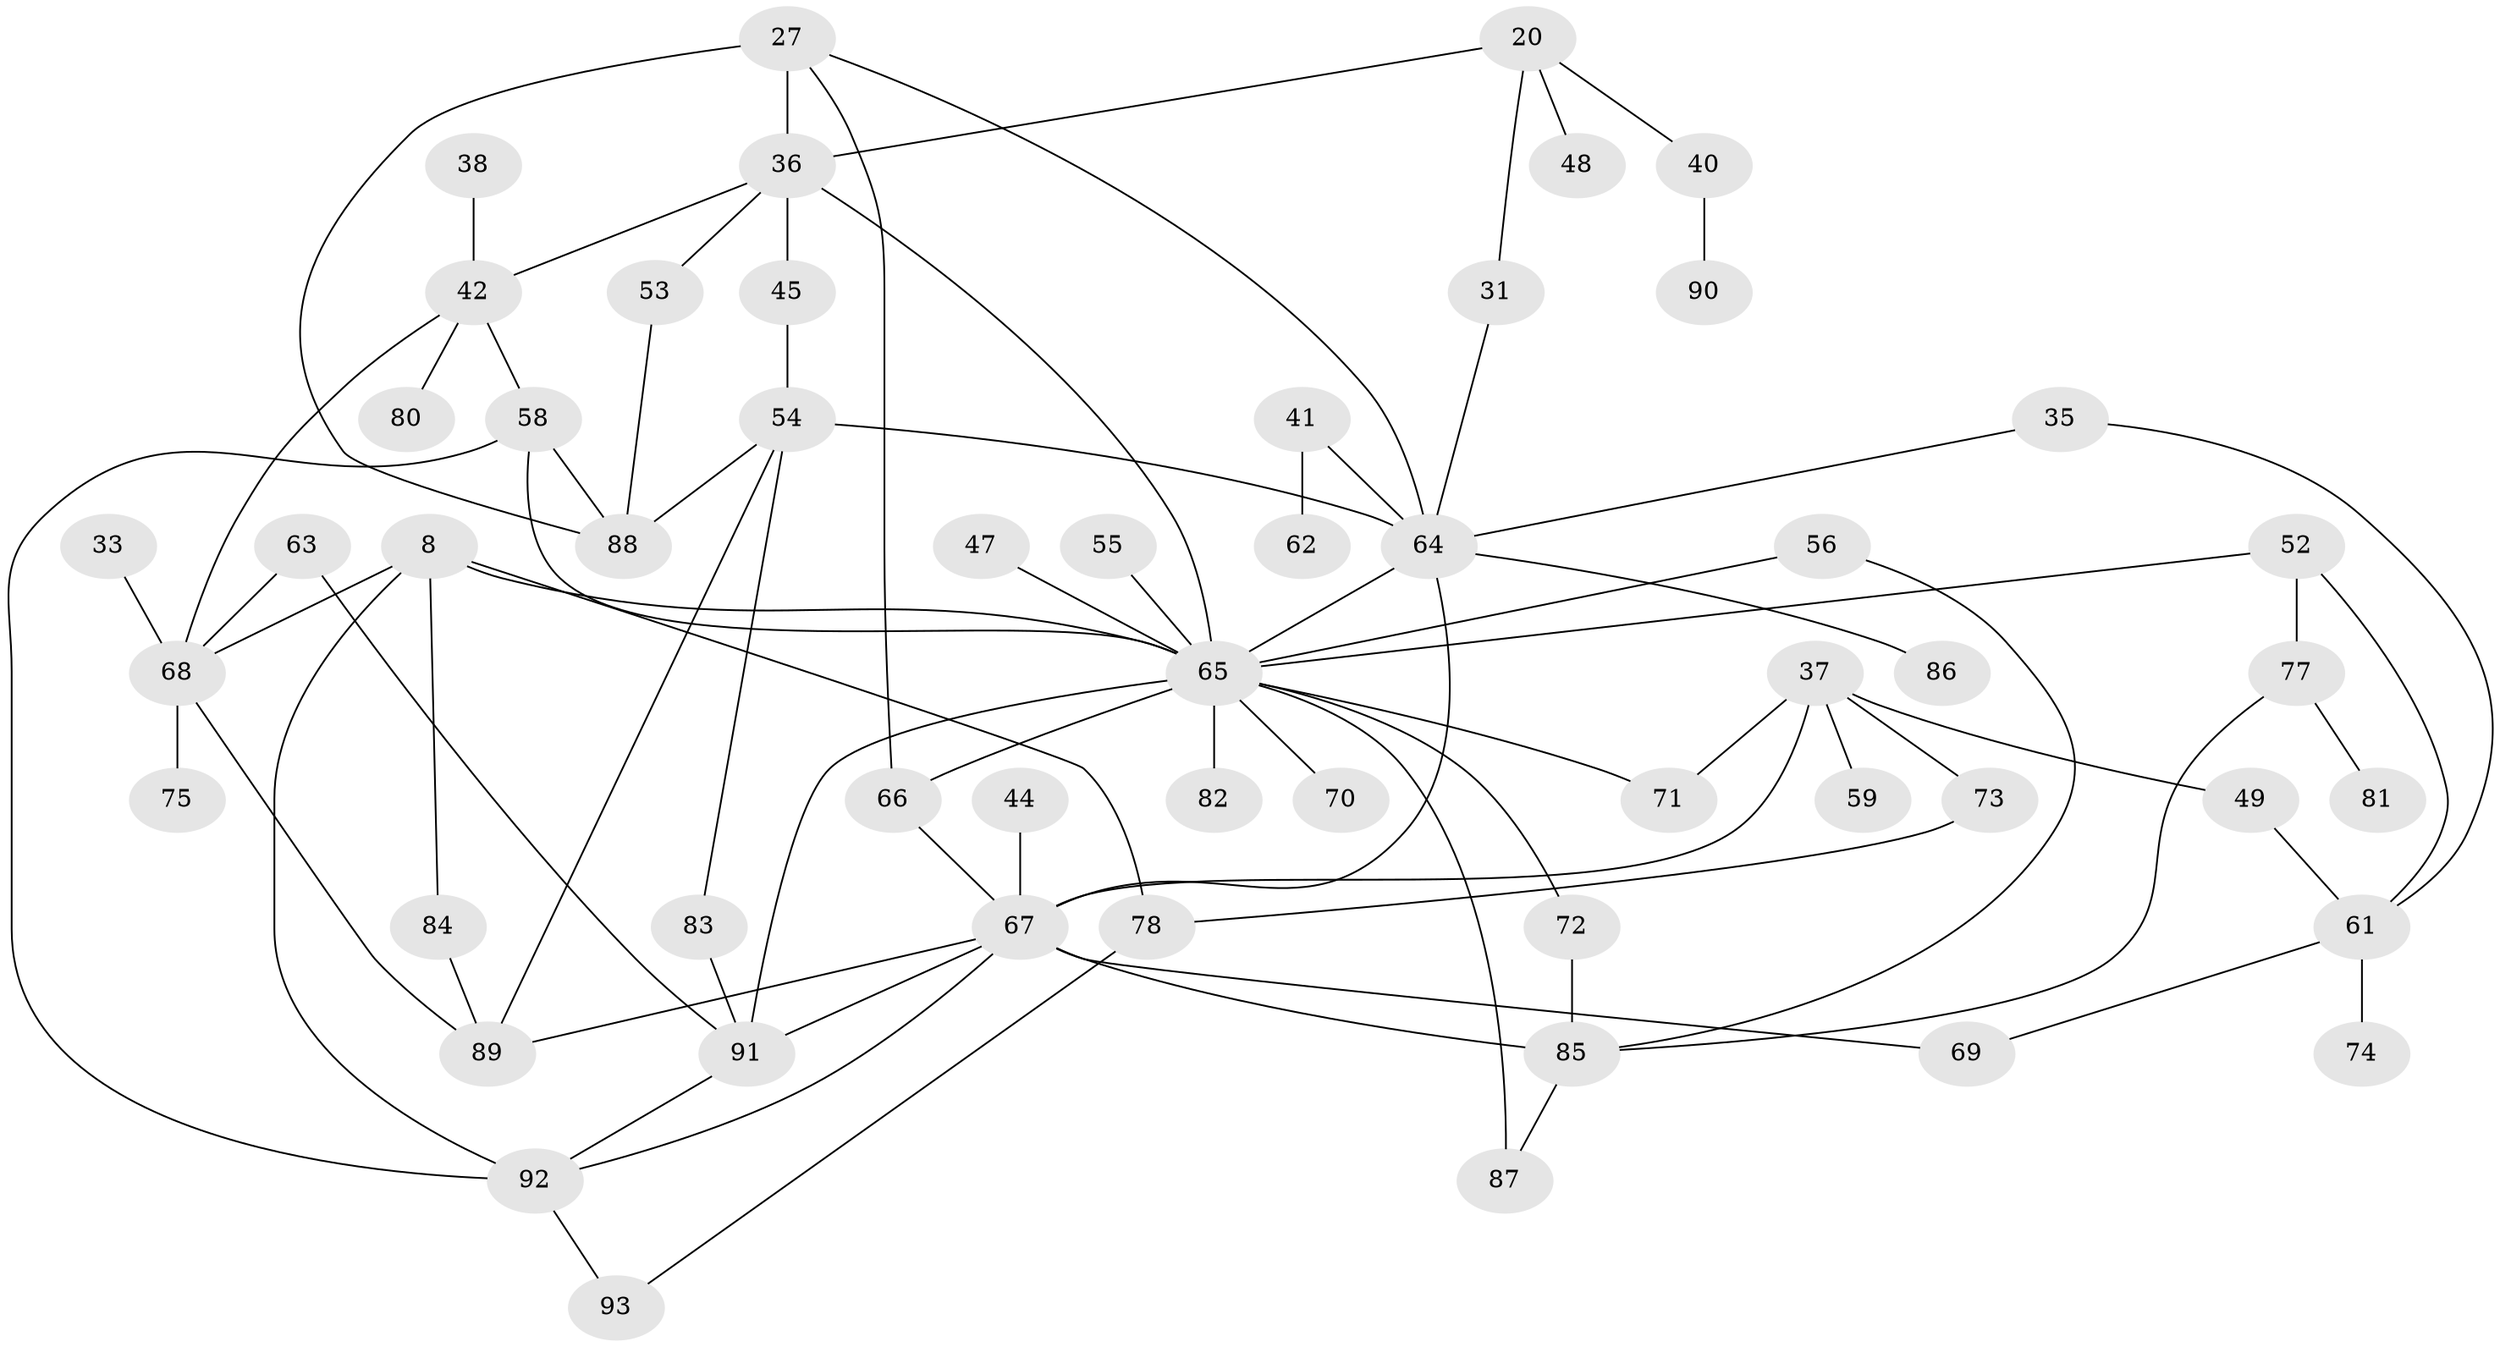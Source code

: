 // original degree distribution, {3: 0.22580645161290322, 5: 0.06451612903225806, 7: 0.021505376344086023, 8: 0.010752688172043012, 2: 0.3118279569892473, 6: 0.03225806451612903, 4: 0.12903225806451613, 1: 0.20430107526881722}
// Generated by graph-tools (version 1.1) at 2025/45/03/04/25 21:45:28]
// undirected, 55 vertices, 83 edges
graph export_dot {
graph [start="1"]
  node [color=gray90,style=filled];
  8;
  20;
  27 [super="+2"];
  31;
  33;
  35;
  36 [super="+14"];
  37 [super="+25+34"];
  38;
  40;
  41;
  42 [super="+26"];
  44;
  45;
  47;
  48;
  49;
  52;
  53;
  54;
  55;
  56;
  58 [super="+32"];
  59;
  61;
  62;
  63 [super="+23"];
  64 [super="+3+6"];
  65 [super="+30+7+50"];
  66 [super="+11+39"];
  67 [super="+9+51"];
  68 [super="+24+43"];
  69;
  70;
  71;
  72;
  73;
  74;
  75;
  77;
  78;
  80;
  81;
  82;
  83;
  84;
  85 [super="+13"];
  86;
  87;
  88 [super="+15+18+76"];
  89;
  90;
  91 [super="+60"];
  92 [super="+79"];
  93;
  8 -- 84;
  8 -- 92 [weight=2];
  8 -- 78;
  8 -- 68;
  8 -- 65;
  20 -- 40;
  20 -- 48;
  20 -- 31;
  20 -- 36;
  27 -- 36;
  27 -- 64;
  27 -- 66;
  27 -- 88 [weight=2];
  31 -- 64;
  33 -- 68;
  35 -- 61;
  35 -- 64;
  36 -- 53;
  36 -- 45;
  36 -- 42;
  36 -- 65 [weight=2];
  37 -- 59;
  37 -- 71;
  37 -- 49;
  37 -- 67;
  37 -- 73;
  38 -- 42;
  40 -- 90;
  41 -- 62;
  41 -- 64;
  42 -- 80;
  42 -- 68;
  42 -- 58;
  44 -- 67;
  45 -- 54;
  47 -- 65;
  49 -- 61;
  52 -- 61;
  52 -- 77;
  52 -- 65;
  53 -- 88;
  54 -- 64 [weight=2];
  54 -- 89;
  54 -- 83;
  54 -- 88;
  55 -- 65;
  56 -- 85;
  56 -- 65;
  58 -- 65;
  58 -- 88;
  58 -- 92;
  61 -- 69;
  61 -- 74;
  63 -- 68;
  63 -- 91;
  64 -- 86;
  64 -- 67 [weight=2];
  64 -- 65 [weight=3];
  65 -- 72;
  65 -- 82;
  65 -- 66;
  65 -- 70;
  65 -- 71;
  65 -- 87;
  65 -- 91 [weight=2];
  66 -- 67;
  67 -- 89;
  67 -- 69;
  67 -- 85;
  67 -- 92;
  67 -- 91;
  68 -- 89;
  68 -- 75;
  72 -- 85;
  73 -- 78;
  77 -- 81;
  77 -- 85;
  78 -- 93;
  83 -- 91;
  84 -- 89;
  85 -- 87;
  91 -- 92;
  92 -- 93;
}
